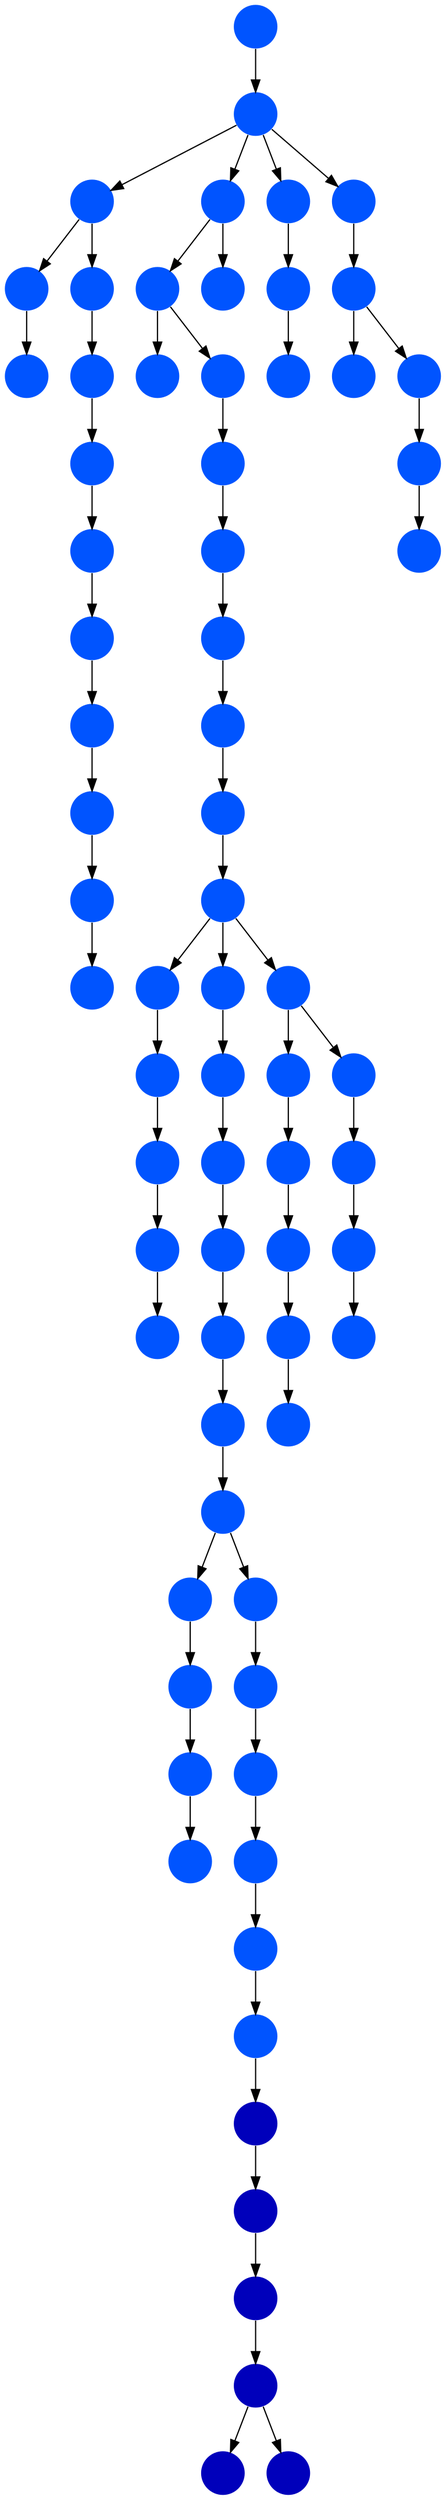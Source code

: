 digraph{
0 [tooltip = "C", penwidth = 0, style = filled, fillcolor = "#0000bb", shape = circle, label = ""]
1 [tooltip = "C", penwidth = 0, style = filled, fillcolor = "#0000bb", shape = circle, label = ""]
2 [tooltip = "C", penwidth = 0, style = filled, fillcolor = "#0000bb", shape = circle, label = ""]
3 [tooltip = "C", penwidth = 0, style = filled, fillcolor = "#0000bb", shape = circle, label = ""]
4 [tooltip = "C", penwidth = 0, style = filled, fillcolor = "#0000bb", shape = circle, label = ""]
5 [tooltip = "C", penwidth = 0, style = filled, fillcolor = "#0000bb", shape = circle, label = ""]
6 [tooltip = "F", penwidth = 0, style = filled, fillcolor = "#0054ff", shape = circle, label = ""]
7 [tooltip = "F", penwidth = 0, style = filled, fillcolor = "#0054ff", shape = circle, label = ""]
8 [tooltip = "F", penwidth = 0, style = filled, fillcolor = "#0054ff", shape = circle, label = ""]
9 [tooltip = "F", penwidth = 0, style = filled, fillcolor = "#0054ff", shape = circle, label = ""]
10 [tooltip = "F", penwidth = 0, style = filled, fillcolor = "#0054ff", shape = circle, label = ""]
11 [tooltip = "F", penwidth = 0, style = filled, fillcolor = "#0054ff", shape = circle, label = ""]
12 [tooltip = "F", penwidth = 0, style = filled, fillcolor = "#0054ff", shape = circle, label = ""]
13 [tooltip = "F", penwidth = 0, style = filled, fillcolor = "#0054ff", shape = circle, label = ""]
14 [tooltip = "F", penwidth = 0, style = filled, fillcolor = "#0054ff", shape = circle, label = ""]
15 [tooltip = "F", penwidth = 0, style = filled, fillcolor = "#0054ff", shape = circle, label = ""]
16 [tooltip = "F", penwidth = 0, style = filled, fillcolor = "#0054ff", shape = circle, label = ""]
17 [tooltip = "F", penwidth = 0, style = filled, fillcolor = "#0054ff", shape = circle, label = ""]
18 [tooltip = "F", penwidth = 0, style = filled, fillcolor = "#0054ff", shape = circle, label = ""]
19 [tooltip = "F", penwidth = 0, style = filled, fillcolor = "#0054ff", shape = circle, label = ""]
20 [tooltip = "F", penwidth = 0, style = filled, fillcolor = "#0054ff", shape = circle, label = ""]
21 [tooltip = "F", penwidth = 0, style = filled, fillcolor = "#0054ff", shape = circle, label = ""]
22 [tooltip = "F", penwidth = 0, style = filled, fillcolor = "#0054ff", shape = circle, label = ""]
23 [tooltip = "F", penwidth = 0, style = filled, fillcolor = "#0054ff", shape = circle, label = ""]
24 [tooltip = "F", penwidth = 0, style = filled, fillcolor = "#0054ff", shape = circle, label = ""]
25 [tooltip = "F", penwidth = 0, style = filled, fillcolor = "#0054ff", shape = circle, label = ""]
26 [tooltip = "F", penwidth = 0, style = filled, fillcolor = "#0054ff", shape = circle, label = ""]
27 [tooltip = "F", penwidth = 0, style = filled, fillcolor = "#0054ff", shape = circle, label = ""]
28 [tooltip = "F", penwidth = 0, style = filled, fillcolor = "#0054ff", shape = circle, label = ""]
29 [tooltip = "F", penwidth = 0, style = filled, fillcolor = "#0054ff", shape = circle, label = ""]
30 [tooltip = "F", penwidth = 0, style = filled, fillcolor = "#0054ff", shape = circle, label = ""]
31 [tooltip = "F", penwidth = 0, style = filled, fillcolor = "#0054ff", shape = circle, label = ""]
32 [tooltip = "F", penwidth = 0, style = filled, fillcolor = "#0054ff", shape = circle, label = ""]
33 [tooltip = "F", penwidth = 0, style = filled, fillcolor = "#0054ff", shape = circle, label = ""]
34 [tooltip = "F", penwidth = 0, style = filled, fillcolor = "#0054ff", shape = circle, label = ""]
35 [tooltip = "F", penwidth = 0, style = filled, fillcolor = "#0054ff", shape = circle, label = ""]
36 [tooltip = "F", penwidth = 0, style = filled, fillcolor = "#0054ff", shape = circle, label = ""]
37 [tooltip = "F", penwidth = 0, style = filled, fillcolor = "#0054ff", shape = circle, label = ""]
38 [tooltip = "F", penwidth = 0, style = filled, fillcolor = "#0054ff", shape = circle, label = ""]
39 [tooltip = "F", penwidth = 0, style = filled, fillcolor = "#0054ff", shape = circle, label = ""]
40 [tooltip = "F", penwidth = 0, style = filled, fillcolor = "#0054ff", shape = circle, label = ""]
41 [tooltip = "F", penwidth = 0, style = filled, fillcolor = "#0054ff", shape = circle, label = ""]
42 [tooltip = "F", penwidth = 0, style = filled, fillcolor = "#0054ff", shape = circle, label = ""]
43 [tooltip = "F", penwidth = 0, style = filled, fillcolor = "#0054ff", shape = circle, label = ""]
44 [tooltip = "F", penwidth = 0, style = filled, fillcolor = "#0054ff", shape = circle, label = ""]
45 [tooltip = "F", penwidth = 0, style = filled, fillcolor = "#0054ff", shape = circle, label = ""]
46 [tooltip = "F", penwidth = 0, style = filled, fillcolor = "#0054ff", shape = circle, label = ""]
47 [tooltip = "F", penwidth = 0, style = filled, fillcolor = "#0054ff", shape = circle, label = ""]
48 [tooltip = "F", penwidth = 0, style = filled, fillcolor = "#0054ff", shape = circle, label = ""]
49 [tooltip = "F", penwidth = 0, style = filled, fillcolor = "#0054ff", shape = circle, label = ""]
50 [tooltip = "F", penwidth = 0, style = filled, fillcolor = "#0054ff", shape = circle, label = ""]
51 [tooltip = "F", penwidth = 0, style = filled, fillcolor = "#0054ff", shape = circle, label = ""]
52 [tooltip = "F", penwidth = 0, style = filled, fillcolor = "#0054ff", shape = circle, label = ""]
53 [tooltip = "F", penwidth = 0, style = filled, fillcolor = "#0054ff", shape = circle, label = ""]
54 [tooltip = "F", penwidth = 0, style = filled, fillcolor = "#0054ff", shape = circle, label = ""]
55 [tooltip = "F", penwidth = 0, style = filled, fillcolor = "#0054ff", shape = circle, label = ""]
56 [tooltip = "F", penwidth = 0, style = filled, fillcolor = "#0054ff", shape = circle, label = ""]
57 [tooltip = "F", penwidth = 0, style = filled, fillcolor = "#0054ff", shape = circle, label = ""]
58 [tooltip = "F", penwidth = 0, style = filled, fillcolor = "#0054ff", shape = circle, label = ""]
59 [tooltip = "F", penwidth = 0, style = filled, fillcolor = "#0054ff", shape = circle, label = ""]
60 [tooltip = "F", penwidth = 0, style = filled, fillcolor = "#0054ff", shape = circle, label = ""]
61 [tooltip = "F", penwidth = 0, style = filled, fillcolor = "#0054ff", shape = circle, label = ""]
62 [tooltip = "F", penwidth = 0, style = filled, fillcolor = "#0054ff", shape = circle, label = ""]
63 [tooltip = "F", penwidth = 0, style = filled, fillcolor = "#0054ff", shape = circle, label = ""]
64 [tooltip = "F", penwidth = 0, style = filled, fillcolor = "#0054ff", shape = circle, label = ""]
65 [tooltip = "F", penwidth = 0, style = filled, fillcolor = "#0054ff", shape = circle, label = ""]
66 [tooltip = "F", penwidth = 0, style = filled, fillcolor = "#0054ff", shape = circle, label = ""]
67 [tooltip = "F", penwidth = 0, style = filled, fillcolor = "#0054ff", shape = circle, label = ""]
68 [tooltip = "F", penwidth = 0, style = filled, fillcolor = "#0054ff", shape = circle, label = ""]
69 [tooltip = "F", penwidth = 0, style = filled, fillcolor = "#0054ff", shape = circle, label = ""]
70 [tooltip = "F", penwidth = 0, style = filled, fillcolor = "#0054ff", shape = circle, label = ""]
71 [tooltip = "F", penwidth = 0, style = filled, fillcolor = "#0054ff", shape = circle, label = ""]
46 -> 60
37 -> 36
42 -> 43
3 -> 0
63 -> 44
55 -> 54
24 -> 37
59 -> 58
66 -> 65
13 -> 46
8 -> 9
45 -> 40
26 -> 16
28 -> 71
63 -> 62
15 -> 22
2 -> 5
15 -> 26
56 -> 52
1 -> 2
30 -> 11
51 -> 50
27 -> 20
28 -> 30
23 -> 41
13 -> 25
28 -> 23
49 -> 42
22 -> 7
58 -> 57
20 -> 18
5 -> 3
47 -> 48
40 -> 47
71 -> 63
69 -> 68
8 -> 56
32 -> 21
13 -> 24
43 -> 39
60 -> 61
53 -> 19
23 -> 34
30 -> 8
12 -> 17
18 -> 6
25 -> 14
34 -> 33
7 -> 12
19 -> 13
46 -> 67
14 -> 31
65 -> 64
29 -> 15
67 -> 66
10 -> 28
70 -> 69
36 -> 38
48 -> 49
41 -> 45
52 -> 55
6 -> 1
21 -> 29
38 -> 35
16 -> 27
54 -> 53
62 -> 51
31 -> 32
61 -> 59
3 -> 4
28 -> 70
}